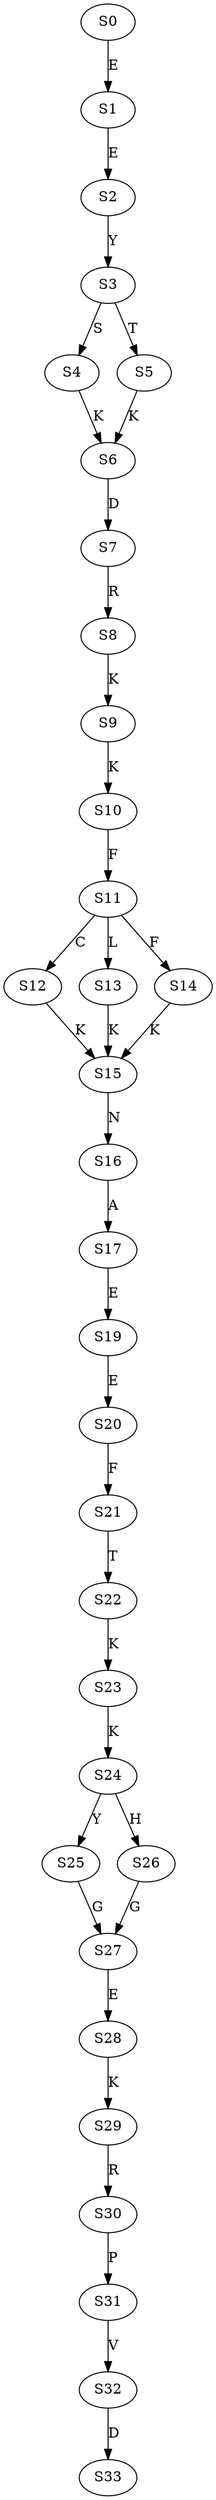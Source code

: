 strict digraph  {
	S0 -> S1 [ label = E ];
	S1 -> S2 [ label = E ];
	S2 -> S3 [ label = Y ];
	S3 -> S4 [ label = S ];
	S3 -> S5 [ label = T ];
	S4 -> S6 [ label = K ];
	S5 -> S6 [ label = K ];
	S6 -> S7 [ label = D ];
	S7 -> S8 [ label = R ];
	S8 -> S9 [ label = K ];
	S9 -> S10 [ label = K ];
	S10 -> S11 [ label = F ];
	S11 -> S12 [ label = C ];
	S11 -> S13 [ label = L ];
	S11 -> S14 [ label = F ];
	S12 -> S15 [ label = K ];
	S13 -> S15 [ label = K ];
	S14 -> S15 [ label = K ];
	S15 -> S16 [ label = N ];
	S16 -> S17 [ label = A ];
	S17 -> S19 [ label = E ];
	S19 -> S20 [ label = E ];
	S20 -> S21 [ label = F ];
	S21 -> S22 [ label = T ];
	S22 -> S23 [ label = K ];
	S23 -> S24 [ label = K ];
	S24 -> S25 [ label = Y ];
	S24 -> S26 [ label = H ];
	S25 -> S27 [ label = G ];
	S26 -> S27 [ label = G ];
	S27 -> S28 [ label = E ];
	S28 -> S29 [ label = K ];
	S29 -> S30 [ label = R ];
	S30 -> S31 [ label = P ];
	S31 -> S32 [ label = V ];
	S32 -> S33 [ label = D ];
}
